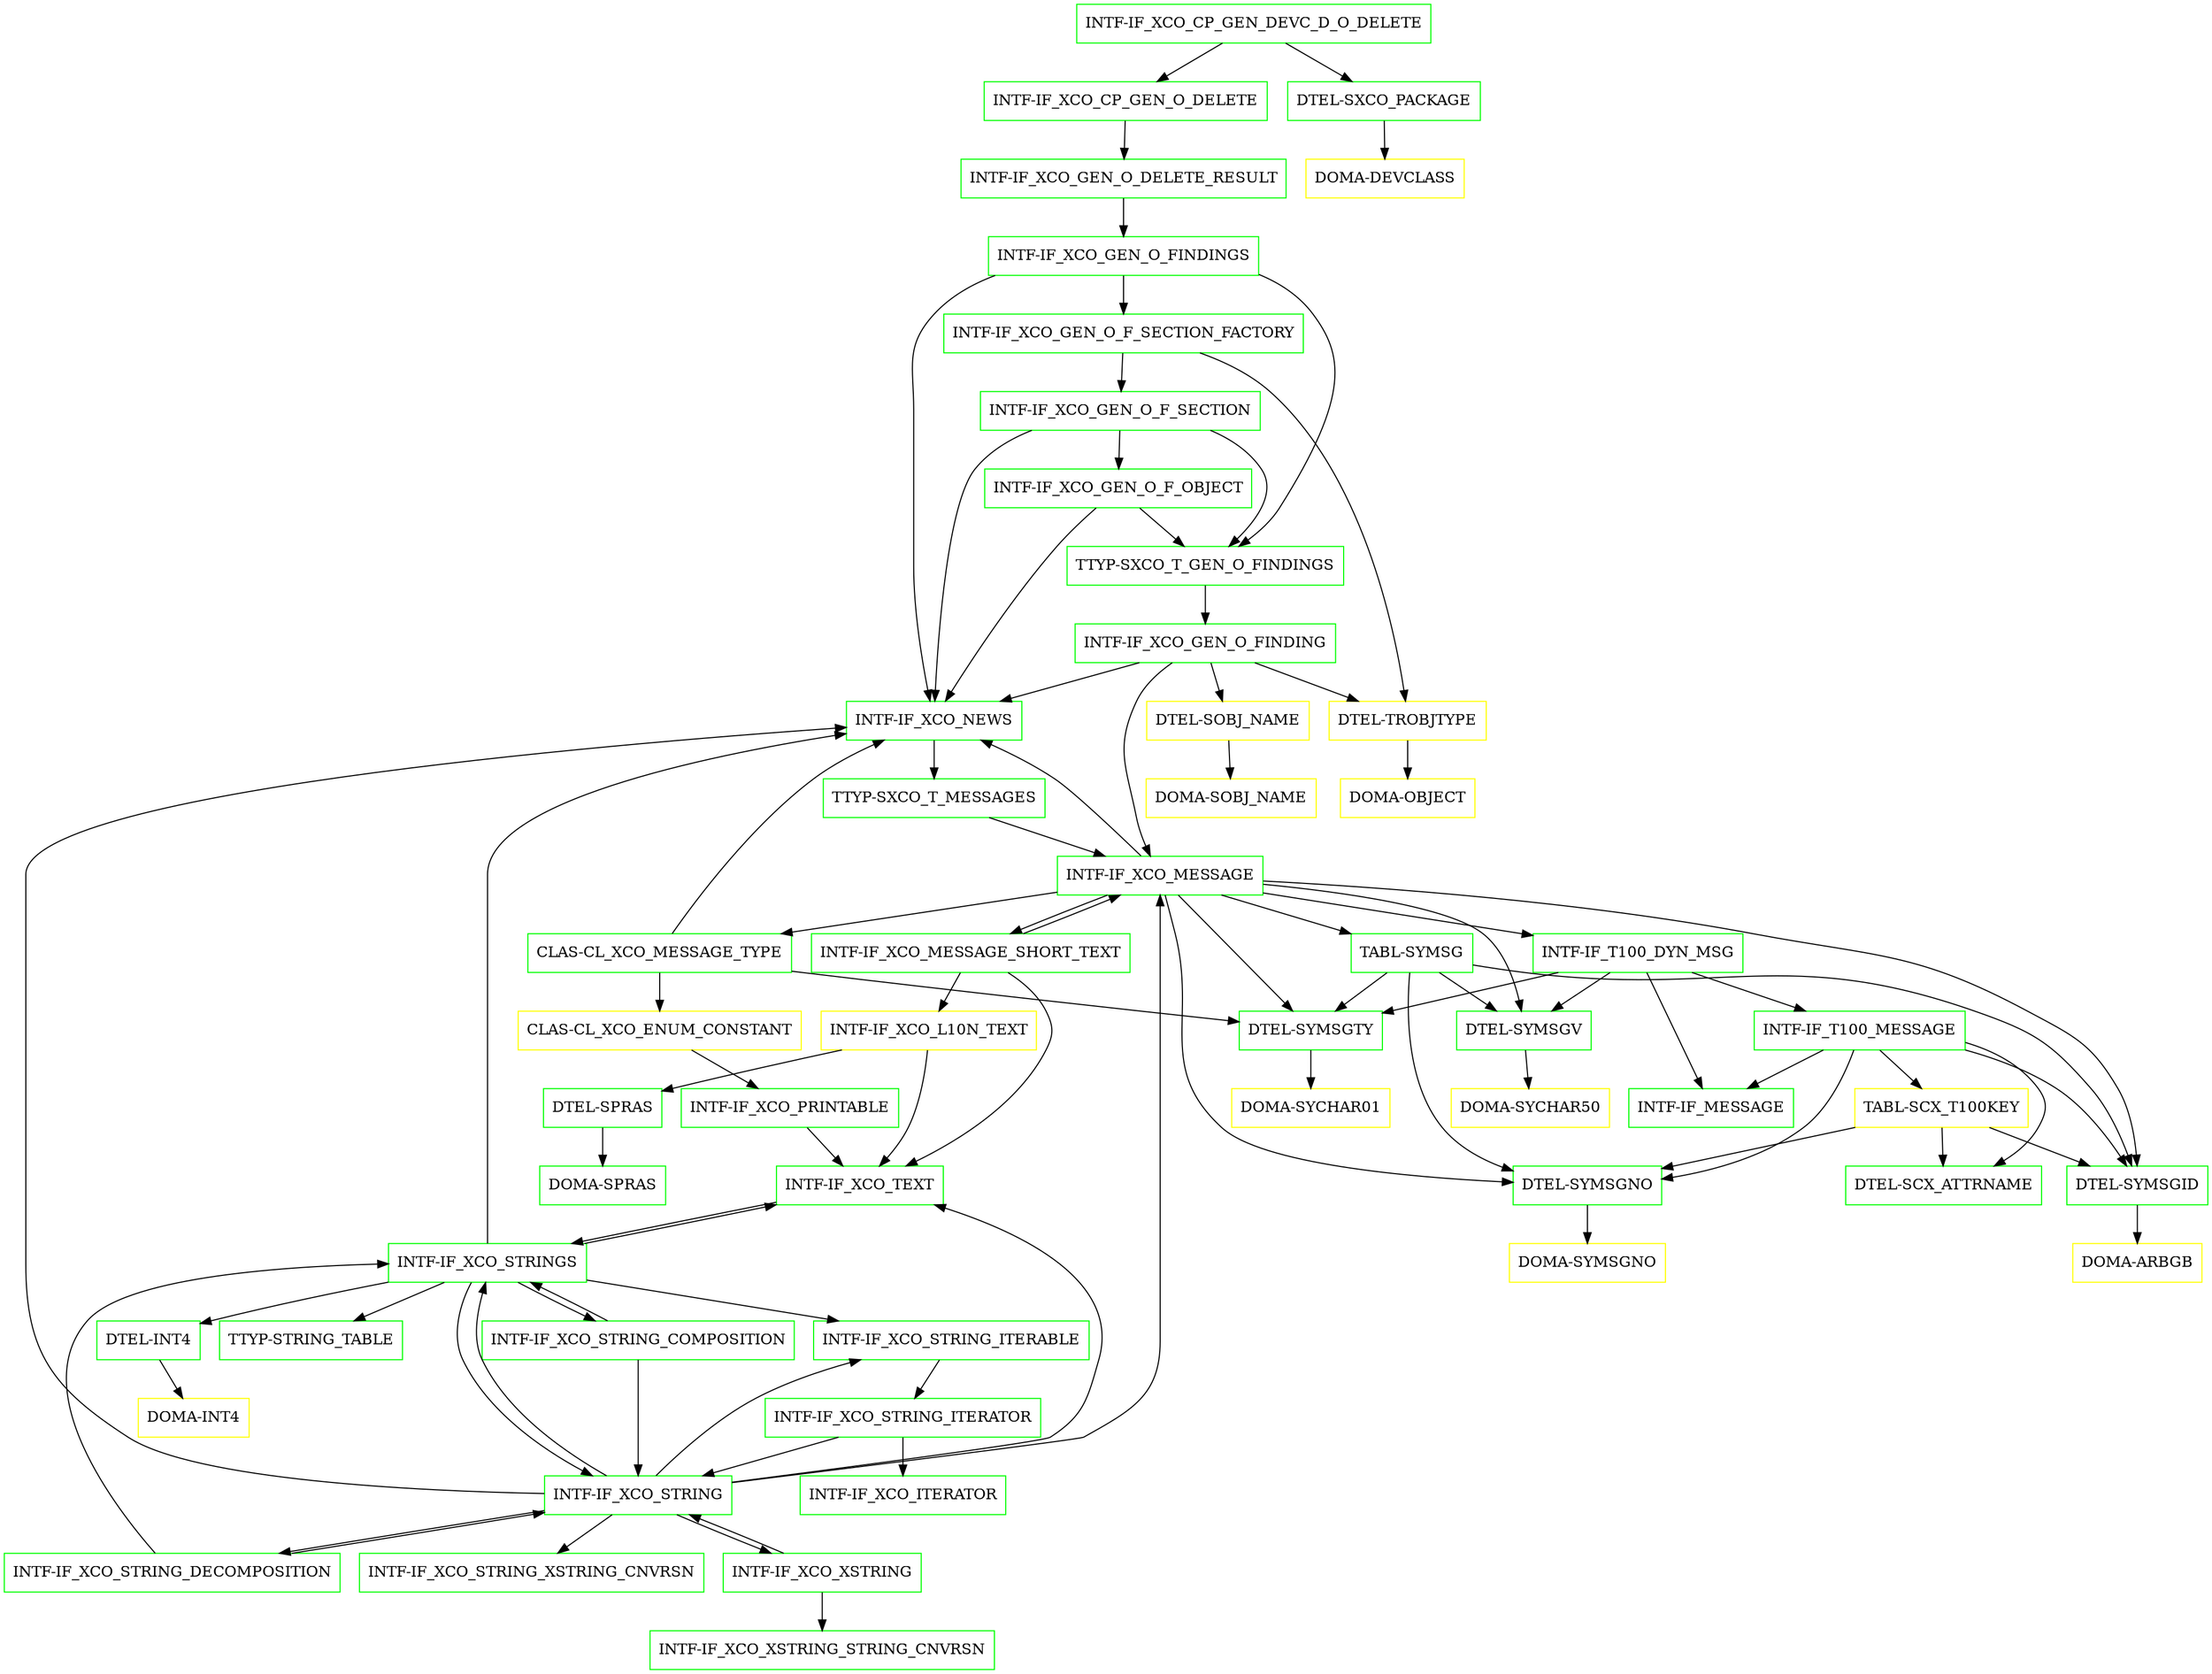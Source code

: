 digraph G {
  "INTF-IF_XCO_CP_GEN_DEVC_D_O_DELETE" [shape=box,color=green];
  "INTF-IF_XCO_CP_GEN_O_DELETE" [shape=box,color=green,URL="./INTF_IF_XCO_CP_GEN_O_DELETE.html"];
  "INTF-IF_XCO_GEN_O_DELETE_RESULT" [shape=box,color=green,URL="./INTF_IF_XCO_GEN_O_DELETE_RESULT.html"];
  "INTF-IF_XCO_GEN_O_FINDINGS" [shape=box,color=green,URL="./INTF_IF_XCO_GEN_O_FINDINGS.html"];
  "INTF-IF_XCO_NEWS" [shape=box,color=green,URL="./INTF_IF_XCO_NEWS.html"];
  "TTYP-SXCO_T_MESSAGES" [shape=box,color=green,URL="./TTYP_SXCO_T_MESSAGES.html"];
  "INTF-IF_XCO_MESSAGE" [shape=box,color=green,URL="./INTF_IF_XCO_MESSAGE.html"];
  "INTF-IF_T100_DYN_MSG" [shape=box,color=green,URL="./INTF_IF_T100_DYN_MSG.html"];
  "INTF-IF_T100_MESSAGE" [shape=box,color=green,URL="./INTF_IF_T100_MESSAGE.html"];
  "INTF-IF_MESSAGE" [shape=box,color=green,URL="./INTF_IF_MESSAGE.html"];
  "TABL-SCX_T100KEY" [shape=box,color=yellow,URL="./TABL_SCX_T100KEY.html"];
  "DTEL-SCX_ATTRNAME" [shape=box,color=green,URL="./DTEL_SCX_ATTRNAME.html"];
  "DTEL-SYMSGNO" [shape=box,color=green,URL="./DTEL_SYMSGNO.html"];
  "DOMA-SYMSGNO" [shape=box,color=yellow,URL="./DOMA_SYMSGNO.html"];
  "DTEL-SYMSGID" [shape=box,color=green,URL="./DTEL_SYMSGID.html"];
  "DOMA-ARBGB" [shape=box,color=yellow,URL="./DOMA_ARBGB.html"];
  "DTEL-SYMSGTY" [shape=box,color=green,URL="./DTEL_SYMSGTY.html"];
  "DOMA-SYCHAR01" [shape=box,color=yellow,URL="./DOMA_SYCHAR01.html"];
  "DTEL-SYMSGV" [shape=box,color=green,URL="./DTEL_SYMSGV.html"];
  "DOMA-SYCHAR50" [shape=box,color=yellow,URL="./DOMA_SYCHAR50.html"];
  "INTF-IF_XCO_MESSAGE_SHORT_TEXT" [shape=box,color=green,URL="./INTF_IF_XCO_MESSAGE_SHORT_TEXT.html"];
  "INTF-IF_XCO_L10N_TEXT" [shape=box,color=yellow,URL="./INTF_IF_XCO_L10N_TEXT.html"];
  "INTF-IF_XCO_TEXT" [shape=box,color=green,URL="./INTF_IF_XCO_TEXT.html"];
  "INTF-IF_XCO_STRINGS" [shape=box,color=green,URL="./INTF_IF_XCO_STRINGS.html"];
  "INTF-IF_XCO_STRING_ITERABLE" [shape=box,color=green,URL="./INTF_IF_XCO_STRING_ITERABLE.html"];
  "INTF-IF_XCO_STRING_ITERATOR" [shape=box,color=green,URL="./INTF_IF_XCO_STRING_ITERATOR.html"];
  "INTF-IF_XCO_ITERATOR" [shape=box,color=green,URL="./INTF_IF_XCO_ITERATOR.html"];
  "INTF-IF_XCO_STRING" [shape=box,color=green,URL="./INTF_IF_XCO_STRING.html"];
  "INTF-IF_XCO_XSTRING" [shape=box,color=green,URL="./INTF_IF_XCO_XSTRING.html"];
  "INTF-IF_XCO_XSTRING_STRING_CNVRSN" [shape=box,color=green,URL="./INTF_IF_XCO_XSTRING_STRING_CNVRSN.html"];
  "INTF-IF_XCO_STRING_XSTRING_CNVRSN" [shape=box,color=green,URL="./INTF_IF_XCO_STRING_XSTRING_CNVRSN.html"];
  "INTF-IF_XCO_STRING_DECOMPOSITION" [shape=box,color=green,URL="./INTF_IF_XCO_STRING_DECOMPOSITION.html"];
  "INTF-IF_XCO_STRING_COMPOSITION" [shape=box,color=green,URL="./INTF_IF_XCO_STRING_COMPOSITION.html"];
  "TTYP-STRING_TABLE" [shape=box,color=green,URL="./TTYP_STRING_TABLE.html"];
  "DTEL-INT4" [shape=box,color=green,URL="./DTEL_INT4.html"];
  "DOMA-INT4" [shape=box,color=yellow,URL="./DOMA_INT4.html"];
  "DTEL-SPRAS" [shape=box,color=green,URL="./DTEL_SPRAS.html"];
  "DOMA-SPRAS" [shape=box,color=green,URL="./DOMA_SPRAS.html"];
  "CLAS-CL_XCO_MESSAGE_TYPE" [shape=box,color=green,URL="./CLAS_CL_XCO_MESSAGE_TYPE.html"];
  "CLAS-CL_XCO_ENUM_CONSTANT" [shape=box,color=yellow,URL="./CLAS_CL_XCO_ENUM_CONSTANT.html"];
  "INTF-IF_XCO_PRINTABLE" [shape=box,color=green,URL="./INTF_IF_XCO_PRINTABLE.html"];
  "TABL-SYMSG" [shape=box,color=green,URL="./TABL_SYMSG.html"];
  "INTF-IF_XCO_GEN_O_F_SECTION_FACTORY" [shape=box,color=green,URL="./INTF_IF_XCO_GEN_O_F_SECTION_FACTORY.html"];
  "INTF-IF_XCO_GEN_O_F_SECTION" [shape=box,color=green,URL="./INTF_IF_XCO_GEN_O_F_SECTION.html"];
  "INTF-IF_XCO_GEN_O_F_OBJECT" [shape=box,color=green,URL="./INTF_IF_XCO_GEN_O_F_OBJECT.html"];
  "TTYP-SXCO_T_GEN_O_FINDINGS" [shape=box,color=green,URL="./TTYP_SXCO_T_GEN_O_FINDINGS.html"];
  "INTF-IF_XCO_GEN_O_FINDING" [shape=box,color=green,URL="./INTF_IF_XCO_GEN_O_FINDING.html"];
  "DTEL-SOBJ_NAME" [shape=box,color=yellow,URL="./DTEL_SOBJ_NAME.html"];
  "DOMA-SOBJ_NAME" [shape=box,color=yellow,URL="./DOMA_SOBJ_NAME.html"];
  "DTEL-TROBJTYPE" [shape=box,color=yellow,URL="./DTEL_TROBJTYPE.html"];
  "DOMA-OBJECT" [shape=box,color=yellow,URL="./DOMA_OBJECT.html"];
  "DTEL-SXCO_PACKAGE" [shape=box,color=green,URL="./DTEL_SXCO_PACKAGE.html"];
  "DOMA-DEVCLASS" [shape=box,color=yellow,URL="./DOMA_DEVCLASS.html"];
  "INTF-IF_XCO_CP_GEN_DEVC_D_O_DELETE" -> "DTEL-SXCO_PACKAGE";
  "INTF-IF_XCO_CP_GEN_DEVC_D_O_DELETE" -> "INTF-IF_XCO_CP_GEN_O_DELETE";
  "INTF-IF_XCO_CP_GEN_O_DELETE" -> "INTF-IF_XCO_GEN_O_DELETE_RESULT";
  "INTF-IF_XCO_GEN_O_DELETE_RESULT" -> "INTF-IF_XCO_GEN_O_FINDINGS";
  "INTF-IF_XCO_GEN_O_FINDINGS" -> "TTYP-SXCO_T_GEN_O_FINDINGS";
  "INTF-IF_XCO_GEN_O_FINDINGS" -> "INTF-IF_XCO_GEN_O_F_SECTION_FACTORY";
  "INTF-IF_XCO_GEN_O_FINDINGS" -> "INTF-IF_XCO_NEWS";
  "INTF-IF_XCO_NEWS" -> "TTYP-SXCO_T_MESSAGES";
  "TTYP-SXCO_T_MESSAGES" -> "INTF-IF_XCO_MESSAGE";
  "INTF-IF_XCO_MESSAGE" -> "TABL-SYMSG";
  "INTF-IF_XCO_MESSAGE" -> "DTEL-SYMSGTY";
  "INTF-IF_XCO_MESSAGE" -> "DTEL-SYMSGID";
  "INTF-IF_XCO_MESSAGE" -> "DTEL-SYMSGNO";
  "INTF-IF_XCO_MESSAGE" -> "DTEL-SYMSGV";
  "INTF-IF_XCO_MESSAGE" -> "CLAS-CL_XCO_MESSAGE_TYPE";
  "INTF-IF_XCO_MESSAGE" -> "INTF-IF_XCO_MESSAGE_SHORT_TEXT";
  "INTF-IF_XCO_MESSAGE" -> "INTF-IF_T100_DYN_MSG";
  "INTF-IF_XCO_MESSAGE" -> "INTF-IF_XCO_NEWS";
  "INTF-IF_T100_DYN_MSG" -> "DTEL-SYMSGV";
  "INTF-IF_T100_DYN_MSG" -> "DTEL-SYMSGTY";
  "INTF-IF_T100_DYN_MSG" -> "INTF-IF_MESSAGE";
  "INTF-IF_T100_DYN_MSG" -> "INTF-IF_T100_MESSAGE";
  "INTF-IF_T100_MESSAGE" -> "DTEL-SYMSGID";
  "INTF-IF_T100_MESSAGE" -> "DTEL-SYMSGNO";
  "INTF-IF_T100_MESSAGE" -> "DTEL-SCX_ATTRNAME";
  "INTF-IF_T100_MESSAGE" -> "TABL-SCX_T100KEY";
  "INTF-IF_T100_MESSAGE" -> "INTF-IF_MESSAGE";
  "TABL-SCX_T100KEY" -> "DTEL-SYMSGID";
  "TABL-SCX_T100KEY" -> "DTEL-SYMSGNO";
  "TABL-SCX_T100KEY" -> "DTEL-SCX_ATTRNAME";
  "DTEL-SYMSGNO" -> "DOMA-SYMSGNO";
  "DTEL-SYMSGID" -> "DOMA-ARBGB";
  "DTEL-SYMSGTY" -> "DOMA-SYCHAR01";
  "DTEL-SYMSGV" -> "DOMA-SYCHAR50";
  "INTF-IF_XCO_MESSAGE_SHORT_TEXT" -> "INTF-IF_XCO_MESSAGE";
  "INTF-IF_XCO_MESSAGE_SHORT_TEXT" -> "INTF-IF_XCO_TEXT";
  "INTF-IF_XCO_MESSAGE_SHORT_TEXT" -> "INTF-IF_XCO_L10N_TEXT";
  "INTF-IF_XCO_L10N_TEXT" -> "DTEL-SPRAS";
  "INTF-IF_XCO_L10N_TEXT" -> "INTF-IF_XCO_TEXT";
  "INTF-IF_XCO_TEXT" -> "INTF-IF_XCO_STRINGS";
  "INTF-IF_XCO_STRINGS" -> "DTEL-INT4";
  "INTF-IF_XCO_STRINGS" -> "TTYP-STRING_TABLE";
  "INTF-IF_XCO_STRINGS" -> "INTF-IF_XCO_STRING";
  "INTF-IF_XCO_STRINGS" -> "INTF-IF_XCO_STRING_COMPOSITION";
  "INTF-IF_XCO_STRINGS" -> "INTF-IF_XCO_NEWS";
  "INTF-IF_XCO_STRINGS" -> "INTF-IF_XCO_TEXT";
  "INTF-IF_XCO_STRINGS" -> "INTF-IF_XCO_STRING_ITERABLE";
  "INTF-IF_XCO_STRING_ITERABLE" -> "INTF-IF_XCO_STRING_ITERATOR";
  "INTF-IF_XCO_STRING_ITERATOR" -> "INTF-IF_XCO_STRING";
  "INTF-IF_XCO_STRING_ITERATOR" -> "INTF-IF_XCO_ITERATOR";
  "INTF-IF_XCO_STRING" -> "INTF-IF_XCO_STRINGS";
  "INTF-IF_XCO_STRING" -> "INTF-IF_XCO_STRING_DECOMPOSITION";
  "INTF-IF_XCO_STRING" -> "INTF-IF_XCO_MESSAGE";
  "INTF-IF_XCO_STRING" -> "INTF-IF_XCO_STRING_XSTRING_CNVRSN";
  "INTF-IF_XCO_STRING" -> "INTF-IF_XCO_XSTRING";
  "INTF-IF_XCO_STRING" -> "INTF-IF_XCO_NEWS";
  "INTF-IF_XCO_STRING" -> "INTF-IF_XCO_TEXT";
  "INTF-IF_XCO_STRING" -> "INTF-IF_XCO_STRING_ITERABLE";
  "INTF-IF_XCO_XSTRING" -> "INTF-IF_XCO_XSTRING_STRING_CNVRSN";
  "INTF-IF_XCO_XSTRING" -> "INTF-IF_XCO_STRING";
  "INTF-IF_XCO_STRING_DECOMPOSITION" -> "INTF-IF_XCO_STRING";
  "INTF-IF_XCO_STRING_DECOMPOSITION" -> "INTF-IF_XCO_STRINGS";
  "INTF-IF_XCO_STRING_COMPOSITION" -> "INTF-IF_XCO_STRINGS";
  "INTF-IF_XCO_STRING_COMPOSITION" -> "INTF-IF_XCO_STRING";
  "DTEL-INT4" -> "DOMA-INT4";
  "DTEL-SPRAS" -> "DOMA-SPRAS";
  "CLAS-CL_XCO_MESSAGE_TYPE" -> "DTEL-SYMSGTY";
  "CLAS-CL_XCO_MESSAGE_TYPE" -> "CLAS-CL_XCO_ENUM_CONSTANT";
  "CLAS-CL_XCO_MESSAGE_TYPE" -> "INTF-IF_XCO_NEWS";
  "CLAS-CL_XCO_ENUM_CONSTANT" -> "INTF-IF_XCO_PRINTABLE";
  "INTF-IF_XCO_PRINTABLE" -> "INTF-IF_XCO_TEXT";
  "TABL-SYMSG" -> "DTEL-SYMSGTY";
  "TABL-SYMSG" -> "DTEL-SYMSGID";
  "TABL-SYMSG" -> "DTEL-SYMSGNO";
  "TABL-SYMSG" -> "DTEL-SYMSGV";
  "INTF-IF_XCO_GEN_O_F_SECTION_FACTORY" -> "DTEL-TROBJTYPE";
  "INTF-IF_XCO_GEN_O_F_SECTION_FACTORY" -> "INTF-IF_XCO_GEN_O_F_SECTION";
  "INTF-IF_XCO_GEN_O_F_SECTION" -> "TTYP-SXCO_T_GEN_O_FINDINGS";
  "INTF-IF_XCO_GEN_O_F_SECTION" -> "INTF-IF_XCO_GEN_O_F_OBJECT";
  "INTF-IF_XCO_GEN_O_F_SECTION" -> "INTF-IF_XCO_NEWS";
  "INTF-IF_XCO_GEN_O_F_OBJECT" -> "TTYP-SXCO_T_GEN_O_FINDINGS";
  "INTF-IF_XCO_GEN_O_F_OBJECT" -> "INTF-IF_XCO_NEWS";
  "TTYP-SXCO_T_GEN_O_FINDINGS" -> "INTF-IF_XCO_GEN_O_FINDING";
  "INTF-IF_XCO_GEN_O_FINDING" -> "DTEL-TROBJTYPE";
  "INTF-IF_XCO_GEN_O_FINDING" -> "DTEL-SOBJ_NAME";
  "INTF-IF_XCO_GEN_O_FINDING" -> "INTF-IF_XCO_MESSAGE";
  "INTF-IF_XCO_GEN_O_FINDING" -> "INTF-IF_XCO_NEWS";
  "DTEL-SOBJ_NAME" -> "DOMA-SOBJ_NAME";
  "DTEL-TROBJTYPE" -> "DOMA-OBJECT";
  "DTEL-SXCO_PACKAGE" -> "DOMA-DEVCLASS";
}
